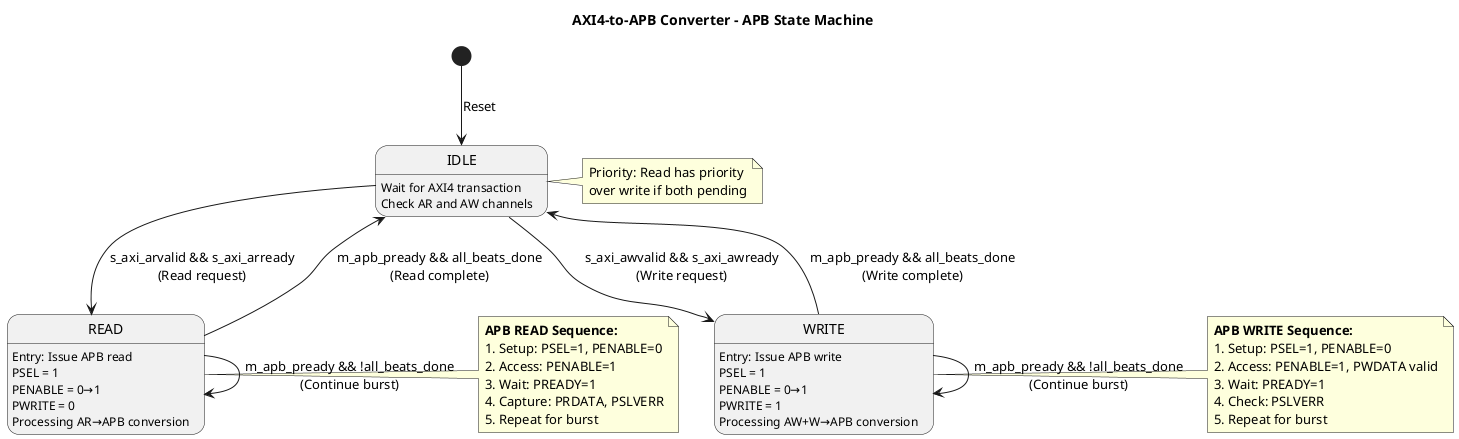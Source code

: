 @startuml axi4_to_apb_fsm
title AXI4-to-APB Converter - APB State Machine

[*] --> IDLE : Reset

state IDLE {
  IDLE : Wait for AXI4 transaction
  IDLE : Check AR and AW channels
}

state READ {
  READ : Entry: Issue APB read
  READ : PSEL = 1
  READ : PENABLE = 0→1
  READ : PWRITE = 0
  READ : Processing AR→APB conversion
}

state WRITE {
  WRITE : Entry: Issue APB write
  WRITE : PSEL = 1
  WRITE : PENABLE = 0→1
  WRITE : PWRITE = 1
  WRITE : Processing AW+W→APB conversion
}

IDLE --> READ : s_axi_arvalid && s_axi_arready\n(Read request)
IDLE --> WRITE : s_axi_awvalid && s_axi_awready\n(Write request)

READ --> IDLE : m_apb_pready && all_beats_done\n(Read complete)
WRITE --> IDLE : m_apb_pready && all_beats_done\n(Write complete)

READ --> READ : m_apb_pready && !all_beats_done\n(Continue burst)
WRITE --> WRITE : m_apb_pready && !all_beats_done\n(Continue burst)

note right of IDLE
  Priority: Read has priority
  over write if both pending
end note

note right of READ
  **APB READ Sequence:**
  1. Setup: PSEL=1, PENABLE=0
  2. Access: PENABLE=1
  3. Wait: PREADY=1
  4. Capture: PRDATA, PSLVERR
  5. Repeat for burst
end note

note right of WRITE
  **APB WRITE Sequence:**
  1. Setup: PSEL=1, PENABLE=0
  2. Access: PENABLE=1, PWDATA valid
  3. Wait: PREADY=1
  4. Check: PSLVERR
  5. Repeat for burst
end note

@enduml
